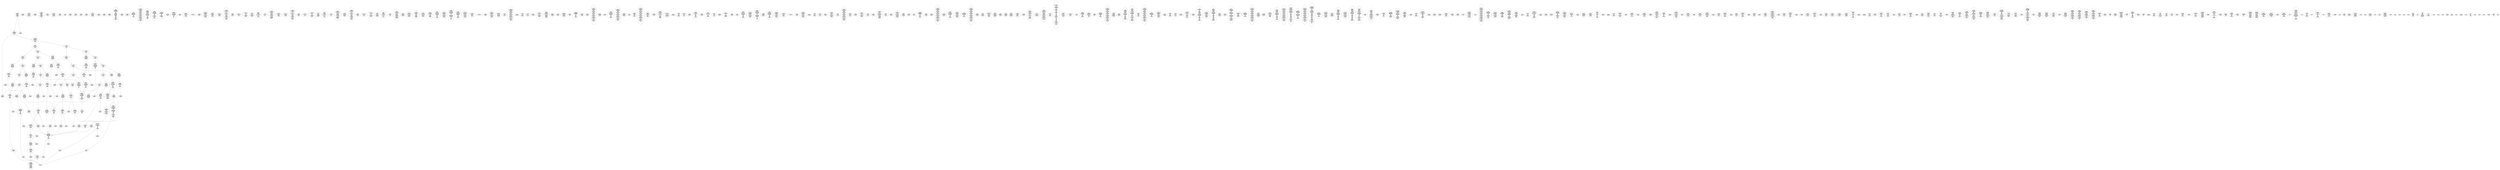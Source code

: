 /* Generated by GvGen v.1.0 (https://www.github.com/stricaud/gvgen) */

digraph G {
compound=true;
   node1 [label="[anywhere]"];
   node2 [label="# 0x0
PUSHX Data
PUSHX Data
MSTORE
CALLVALUE
ISZERO
PUSHX Data
JUMPI
"];
   node3 [label="# 0xc
PUSHX Data
REVERT
"];
   node4 [label="# 0x10
JUMPDEST
PUSHX LogicData
CALLDATASIZE
LT
PUSHX Data
JUMPI
"];
   node5 [label="# 0x1a
PUSHX Data
CALLDATALOAD
PUSHX BitData
SHR
PUSHX LogicData
GT
PUSHX Data
JUMPI
"];
   node6 [label="# 0x2b
PUSHX LogicData
GT
PUSHX Data
JUMPI
"];
   node7 [label="# 0x36
PUSHX LogicData
EQ
PUSHX Data
JUMPI
"];
   node8 [label="# 0x41
PUSHX LogicData
EQ
PUSHX Data
JUMPI
"];
   node9 [label="# 0x4c
PUSHX LogicData
EQ
PUSHX Data
JUMPI
"];
   node10 [label="# 0x57
PUSHX LogicData
EQ
PUSHX Data
JUMPI
"];
   node11 [label="# 0x62
PUSHX LogicData
EQ
PUSHX Data
JUMPI
"];
   node12 [label="# 0x6d
PUSHX Data
REVERT
"];
   node13 [label="# 0x71
JUMPDEST
PUSHX LogicData
EQ
PUSHX Data
JUMPI
"];
   node14 [label="# 0x7d
PUSHX LogicData
EQ
PUSHX Data
JUMPI
"];
   node15 [label="# 0x88
PUSHX LogicData
EQ
PUSHX Data
JUMPI
"];
   node16 [label="# 0x93
PUSHX LogicData
EQ
PUSHX Data
JUMPI
"];
   node17 [label="# 0x9e
PUSHX Data
REVERT
"];
   node18 [label="# 0xa2
JUMPDEST
PUSHX LogicData
GT
PUSHX Data
JUMPI
"];
   node19 [label="# 0xae
PUSHX LogicData
EQ
PUSHX Data
JUMPI
"];
   node20 [label="# 0xb9
PUSHX LogicData
EQ
PUSHX Data
JUMPI
"];
   node21 [label="# 0xc4
PUSHX LogicData
EQ
PUSHX Data
JUMPI
"];
   node22 [label="# 0xcf
PUSHX LogicData
EQ
PUSHX Data
JUMPI
"];
   node23 [label="# 0xda
PUSHX LogicData
EQ
PUSHX Data
JUMPI
"];
   node24 [label="# 0xe5
PUSHX Data
REVERT
"];
   node25 [label="# 0xe9
JUMPDEST
PUSHX LogicData
EQ
PUSHX Data
JUMPI
"];
   node26 [label="# 0xf4
PUSHX LogicData
EQ
PUSHX Data
JUMPI
"];
   node27 [label="# 0xff
PUSHX LogicData
EQ
PUSHX Data
JUMPI
"];
   node28 [label="# 0x10a
PUSHX LogicData
EQ
PUSHX Data
JUMPI
"];
   node29 [label="# 0x115
JUMPDEST
PUSHX Data
REVERT
"];
   node30 [label="# 0x11a
JUMPDEST
PUSHX Data
PUSHX Data
CALLDATASIZE
PUSHX Data
PUSHX Data
JUMP
"];
   node31 [label="# 0x128
JUMPDEST
PUSHX Data
JUMP
"];
   node32 [label="# 0x12d
JUMPDEST
PUSHX MemData
MLOAD
MSTORE
PUSHX ArithData
ADD
"];
   node33 [label="# 0x137
JUMPDEST
PUSHX MemData
MLOAD
SUB
RETURN
"];
   node34 [label="# 0x140
JUMPDEST
PUSHX Data
PUSHX Data
CALLDATASIZE
PUSHX Data
PUSHX Data
JUMP
"];
   node35 [label="# 0x14e
JUMPDEST
PUSHX Data
JUMP
"];
   node36 [label="# 0x153
JUMPDEST
PUSHX MemData
MLOAD
ISZERO
ISZERO
MSTORE
PUSHX ArithData
ADD
PUSHX Data
JUMP
"];
   node37 [label="# 0x163
JUMPDEST
PUSHX Data
PUSHX Data
CALLDATASIZE
PUSHX Data
PUSHX Data
JUMP
"];
   node38 [label="# 0x171
JUMPDEST
PUSHX Data
JUMP
"];
   node39 [label="# 0x176
JUMPDEST
PUSHX MemData
MLOAD
PUSHX Data
PUSHX Data
JUMP
"];
   node40 [label="# 0x183
JUMPDEST
PUSHX Data
PUSHX Data
CALLDATASIZE
PUSHX Data
PUSHX Data
JUMP
"];
   node41 [label="# 0x191
JUMPDEST
PUSHX Data
JUMP
"];
   node42 [label="# 0x196
JUMPDEST
STOP
"];
   node43 [label="# 0x198
JUMPDEST
PUSHX Data
PUSHX Data
CALLDATASIZE
PUSHX Data
PUSHX Data
JUMP
"];
   node44 [label="# 0x1a6
JUMPDEST
PUSHX Data
JUMP
"];
   node45 [label="# 0x1ab
JUMPDEST
PUSHX Data
PUSHX Data
CALLDATASIZE
PUSHX Data
PUSHX Data
JUMP
"];
   node46 [label="# 0x1b9
JUMPDEST
PUSHX Data
JUMP
"];
   node47 [label="# 0x1be
JUMPDEST
PUSHX Data
PUSHX Data
CALLDATASIZE
PUSHX Data
PUSHX Data
JUMP
"];
   node48 [label="# 0x1cc
JUMPDEST
PUSHX Data
JUMP
"];
   node49 [label="# 0x1d1
JUMPDEST
PUSHX StorData
SLOAD
PUSHX Data
PUSHX ArithData
PUSHX BitData
PUSHX BitData
SHL
SUB
AND
JUMP
"];
   node50 [label="# 0x1e4
JUMPDEST
PUSHX MemData
MLOAD
PUSHX ArithData
PUSHX BitData
PUSHX BitData
SHL
SUB
AND
MSTORE
PUSHX ArithData
ADD
PUSHX Data
JUMP
"];
   node51 [label="# 0x1fc
JUMPDEST
PUSHX Data
PUSHX Data
CALLDATASIZE
PUSHX Data
PUSHX Data
JUMP
"];
   node52 [label="# 0x20a
JUMPDEST
PUSHX Data
JUMP
"];
   node53 [label="# 0x20f
JUMPDEST
PUSHX MemData
MLOAD
PUSHX Data
PUSHX Data
JUMP
"];
   node54 [label="# 0x21c
JUMPDEST
PUSHX Data
PUSHX Data
CALLDATASIZE
PUSHX Data
PUSHX Data
JUMP
"];
   node55 [label="# 0x22a
JUMPDEST
PUSHX Data
JUMP
"];
   node56 [label="# 0x22f
JUMPDEST
PUSHX Data
PUSHX Data
JUMP
"];
   node57 [label="# 0x237
JUMPDEST
PUSHX StorData
SLOAD
PUSHX ArithData
PUSHX BitData
PUSHX BitData
SHL
SUB
AND
PUSHX Data
JUMP
"];
   node58 [label="# 0x248
JUMPDEST
PUSHX Data
PUSHX Data
CALLDATASIZE
PUSHX Data
PUSHX Data
JUMP
"];
   node59 [label="# 0x256
JUMPDEST
PUSHX Data
JUMP
"];
   node60 [label="# 0x25b
JUMPDEST
PUSHX Data
PUSHX Data
CALLDATASIZE
PUSHX Data
PUSHX Data
JUMP
"];
   node61 [label="# 0x269
JUMPDEST
PUSHX Data
JUMP
"];
   node62 [label="# 0x26e
JUMPDEST
PUSHX StorData
SLOAD
PUSHX Data
PUSHX ArithData
PUSHX BitData
PUSHX BitData
SHL
SUB
AND
JUMP
"];
   node63 [label="# 0x281
JUMPDEST
PUSHX Data
PUSHX Data
CALLDATASIZE
PUSHX Data
PUSHX Data
JUMP
"];
   node64 [label="# 0x28f
JUMPDEST
PUSHX ArithData
PUSHX BitData
PUSHX BitData
SHL
SUB
AND
PUSHX Data
MSTORE
PUSHX Data
PUSHX Data
MSTORE
PUSHX Data
SHA3
AND
MSTORE
MSTORE
SHA3
SLOAD
PUSHX BitData
AND
JUMP
"];
   node65 [label="# 0x2bd
JUMPDEST
PUSHX Data
PUSHX Data
CALLDATASIZE
PUSHX Data
PUSHX Data
JUMP
"];
   node66 [label="# 0x2cb
JUMPDEST
PUSHX Data
JUMP
"];
   node67 [label="# 0x2d0
JUMPDEST
PUSHX Data
PUSHX Data
CALLDATASIZE
PUSHX Data
PUSHX Data
JUMP
"];
   node68 [label="# 0x2de
JUMPDEST
PUSHX Data
JUMP
"];
   node69 [label="# 0x2e3
JUMPDEST
PUSHX Data
PUSHX ArithData
PUSHX BitData
PUSHX BitData
SHL
SUB
AND
PUSHX Data
JUMPI
"];
   node70 [label="# 0x2f4
PUSHX MemData
MLOAD
PUSHX BitData
PUSHX BitData
SHL
MSTORE
PUSHX Data
PUSHX ArithData
ADD
MSTORE
PUSHX Data
PUSHX ArithData
ADD
MSTORE
PUSHX Data
PUSHX ArithData
ADD
MSTORE
PUSHX BitData
PUSHX BitData
SHL
PUSHX ArithData
ADD
MSTORE
PUSHX ArithData
ADD
"];
   node71 [label="# 0x34b
JUMPDEST
PUSHX MemData
MLOAD
SUB
REVERT
"];
   node72 [label="# 0x354
JUMPDEST
PUSHX Data
MSTORE
PUSHX Data
MSTORE
PUSHX Data
SHA3
PUSHX ArithData
PUSHX BitData
PUSHX BitData
SHL
SUB
AND
MSTORE
MSTORE
SHA3
SLOAD
JUMP
"];
   node73 [label="# 0x37a
JUMPDEST
PUSHX Data
PUSHX ArithData
PUSHX BitData
PUSHX BitData
SHL
SUB
NOT
AND
PUSHX BitData
PUSHX BitData
SHL
EQ
PUSHX Data
JUMPI
"];
   node74 [label="# 0x396
PUSHX ArithData
PUSHX BitData
PUSHX BitData
SHL
SUB
NOT
AND
PUSHX BitData
PUSHX BitData
SHL
EQ
"];
   node75 [label="# 0x3ab
JUMPDEST
PUSHX Data
JUMPI
"];
   node76 [label="# 0x3b1
PUSHX BitData
PUSHX BitData
SHL
PUSHX ArithData
PUSHX BitData
PUSHX BitData
SHL
SUB
NOT
AND
EQ
"];
   node77 [label="# 0x3c6
JUMPDEST
JUMP
"];
   node78 [label="# 0x3cc
JUMPDEST
PUSHX Data
PUSHX LogicData
GT
ISZERO
PUSHX Data
JUMPI
"];
   node79 [label="# 0x3d9
PUSHX LogicData
LT
"];
   node80 [label="# 0x3de
JUMPDEST
PUSHX Data
JUMPI
"];
   node81 [label="# 0x3e3
PUSHX MemData
MLOAD
PUSHX BitData
PUSHX BitData
SHL
MSTORE
PUSHX ArithData
ADD
PUSHX Data
PUSHX Data
JUMP
"];
   node82 [label="# 0x3fa
JUMPDEST
PUSHX Data
PUSHX LogicData
EQ
ISZERO
PUSHX Data
JUMPI
"];
   node83 [label="# 0x407
PUSHX StorData
SLOAD
PUSHX Data
PUSHX Data
JUMP
"];
   node84 [label="# 0x413
JUMPDEST
PUSHX ArithData
ADD
PUSHX ArithData
DIV
MUL
PUSHX ArithData
ADD
PUSHX MemData
MLOAD
ADD
PUSHX Data
MSTORE
MSTORE
PUSHX ArithData
ADD
SLOAD
PUSHX Data
PUSHX Data
JUMP
"];
   node85 [label="# 0x43f
JUMPDEST
ISZERO
PUSHX Data
JUMPI
"];
   node86 [label="# 0x446
PUSHX LogicData
LT
PUSHX Data
JUMPI
"];
   node87 [label="# 0x44e
PUSHX ArithData
SLOAD
DIV
MUL
MSTORE
PUSHX ArithData
ADD
PUSHX Data
JUMP
"];
   node88 [label="# 0x461
JUMPDEST
ADD
PUSHX Data
MSTORE
PUSHX Data
PUSHX Data
SHA3
"];
   node89 [label="# 0x46f
JUMPDEST
SLOAD
MSTORE
PUSHX ArithData
ADD
PUSHX ArithData
ADD
GT
PUSHX Data
JUMPI
"];
   node90 [label="# 0x483
SUB
PUSHX BitData
AND
ADD
"];
   node91 [label="# 0x48c
JUMPDEST
PUSHX MemData
MLOAD
PUSHX ArithData
ADD
PUSHX Data
MSTORE
PUSHX Data
MSTORE
PUSHX ArithData
ADD
PUSHX Data
PUSHX Data
CODECOPY
PUSHX Data
JUMP
"];
   node92 [label="# 0x4b3
JUMPDEST
PUSHX LogicData
EQ
ISZERO
PUSHX Data
JUMPI
"];
   node93 [label="# 0x4bd
PUSHX StorData
SLOAD
PUSHX Data
PUSHX Data
JUMP
"];
   node94 [label="# 0x4c9
JUMPDEST
PUSHX ArithData
ADD
PUSHX ArithData
DIV
MUL
PUSHX ArithData
ADD
PUSHX MemData
MLOAD
ADD
PUSHX Data
MSTORE
MSTORE
PUSHX ArithData
ADD
SLOAD
PUSHX Data
PUSHX Data
JUMP
"];
   node95 [label="# 0x4f5
JUMPDEST
ISZERO
PUSHX Data
JUMPI
"];
   node96 [label="# 0x4fc
PUSHX LogicData
LT
PUSHX Data
JUMPI
"];
   node97 [label="# 0x504
PUSHX ArithData
SLOAD
DIV
MUL
MSTORE
PUSHX ArithData
ADD
PUSHX Data
JUMP
"];
   node98 [label="# 0x517
JUMPDEST
ADD
PUSHX Data
MSTORE
PUSHX Data
PUSHX Data
SHA3
"];
   node99 [label="# 0x525
JUMPDEST
SLOAD
MSTORE
PUSHX ArithData
ADD
PUSHX ArithData
ADD
GT
PUSHX Data
JUMPI
"];
   node100 [label="# 0x539
SUB
PUSHX BitData
AND
ADD
"];
   node101 [label="# 0x542
JUMPDEST
PUSHX MemData
MLOAD
PUSHX ArithData
ADD
PUSHX Data
MSTORE
PUSHX Data
MSTORE
PUSHX ArithData
ADD
PUSHX Data
PUSHX Data
CODECOPY
PUSHX Data
JUMP
"];
   node102 [label="# 0x569
JUMPDEST
PUSHX StorData
SLOAD
PUSHX Data
PUSHX Data
JUMP
"];
   node103 [label="# 0x576
JUMPDEST
PUSHX ArithData
ADD
PUSHX ArithData
DIV
MUL
PUSHX ArithData
ADD
PUSHX MemData
MLOAD
ADD
PUSHX Data
MSTORE
MSTORE
PUSHX ArithData
ADD
SLOAD
PUSHX Data
PUSHX Data
JUMP
"];
   node104 [label="# 0x5a2
JUMPDEST
ISZERO
PUSHX Data
JUMPI
"];
   node105 [label="# 0x5a9
PUSHX LogicData
LT
PUSHX Data
JUMPI
"];
   node106 [label="# 0x5b1
PUSHX ArithData
SLOAD
DIV
MUL
MSTORE
PUSHX ArithData
ADD
PUSHX Data
JUMP
"];
   node107 [label="# 0x5c4
JUMPDEST
ADD
PUSHX Data
MSTORE
PUSHX Data
PUSHX Data
SHA3
"];
   node108 [label="# 0x5d2
JUMPDEST
SLOAD
MSTORE
PUSHX ArithData
ADD
PUSHX ArithData
ADD
GT
PUSHX Data
JUMPI
"];
   node109 [label="# 0x5e6
SUB
PUSHX BitData
AND
ADD
"];
   node110 [label="# 0x5ef
JUMPDEST
PUSHX MemData
MLOAD
PUSHX ArithData
ADD
PUSHX Data
MSTORE
PUSHX Data
MSTORE
PUSHX ArithData
ADD
PUSHX Data
PUSHX Data
CODECOPY
"];
   node111 [label="# 0x612
JUMPDEST
PUSHX Data
PUSHX Data
PUSHX Data
JUMP
"];
   node112 [label="# 0x61f
JUMPDEST
PUSHX MemData
MLOAD
PUSHX ArithData
ADD
PUSHX Data
PUSHX Data
JUMP
"];
   node113 [label="# 0x630
JUMPDEST
PUSHX MemData
MLOAD
PUSHX ArithData
SUB
SUB
MSTORE
PUSHX Data
MSTORE
PUSHX Data
JUMP
"];
   node114 [label="# 0x644
JUMPDEST
PUSHX MemData
MLOAD
PUSHX ArithData
ADD
PUSHX Data
PUSHX Data
JUMP
"];
   node115 [label="# 0x654
JUMPDEST
PUSHX MemData
MLOAD
PUSHX ArithData
SUB
SUB
MSTORE
PUSHX Data
MSTORE
JUMP
"];
   node116 [label="# 0x66c
JUMPDEST
PUSHX StorData
SLOAD
PUSHX ArithData
PUSHX BitData
PUSHX BitData
SHL
SUB
AND
CALLER
EQ
PUSHX Data
JUMPI
"];
   node117 [label="# 0x67f
PUSHX MemData
MLOAD
PUSHX BitData
PUSHX BitData
SHL
MSTORE
PUSHX ArithData
ADD
PUSHX Data
PUSHX Data
JUMP
"];
   node118 [label="# 0x696
JUMPDEST
PUSHX StorData
SLOAD
PUSHX ArithData
PUSHX BitData
PUSHX BitData
SHL
SUB
NOT
AND
PUSHX ArithData
PUSHX BitData
PUSHX BitData
SHL
SUB
AND
OR
SSTORE
JUMP
"];
   node119 [label="# 0x6b8
JUMPDEST
PUSHX StorData
SLOAD
PUSHX ArithData
PUSHX BitData
PUSHX BitData
SHL
SUB
AND
CALLER
EQ
PUSHX Data
JUMPI
"];
   node120 [label="# 0x6cb
PUSHX MemData
MLOAD
PUSHX BitData
PUSHX BitData
SHL
MSTORE
PUSHX ArithData
ADD
PUSHX Data
PUSHX Data
JUMP
"];
   node121 [label="# 0x6e2
JUMPDEST
PUSHX LogicData
GT
ISZERO
PUSHX Data
JUMPI
"];
   node122 [label="# 0x6ed
PUSHX LogicData
LT
"];
   node123 [label="# 0x6f2
JUMPDEST
PUSHX Data
JUMPI
"];
   node124 [label="# 0x6f7
PUSHX MemData
MLOAD
PUSHX BitData
PUSHX BitData
SHL
MSTORE
PUSHX ArithData
ADD
PUSHX Data
PUSHX Data
JUMP
"];
   node125 [label="# 0x70e
JUMPDEST
PUSHX StorData
SLOAD
PUSHX Data
PUSHX Data
PUSHX Data
JUMP
"];
   node126 [label="# 0x720
JUMPDEST
LT
PUSHX Data
JUMPI
"];
   node127 [label="# 0x726
PUSHX MemData
MLOAD
PUSHX BitData
PUSHX BitData
SHL
MSTORE
PUSHX Data
PUSHX ArithData
ADD
MSTORE
PUSHX Data
PUSHX ArithData
ADD
MSTORE
PUSHX BitData
PUSHX BitData
SHL
PUSHX ArithData
ADD
MSTORE
PUSHX ArithData
ADD
PUSHX Data
JUMP
"];
   node128 [label="# 0x753
JUMPDEST
PUSHX Data
"];
   node129 [label="# 0x756
JUMPDEST
LT
ISZERO
PUSHX Data
JUMPI
"];
   node130 [label="# 0x75f
PUSHX Data
LT
PUSHX Data
JUMPI
"];
   node131 [label="# 0x76c
PUSHX Data
PUSHX Data
JUMP
"];
   node132 [label="# 0x773
JUMPDEST
PUSHX ArithData
MUL
ADD
PUSHX ArithData
ADD
PUSHX Data
PUSHX Data
JUMP
"];
   node133 [label="# 0x788
JUMPDEST
PUSHX Data
PUSHX MemData
MLOAD
PUSHX ArithData
ADD
PUSHX Data
MSTORE
PUSHX Data
MSTORE
PUSHX Data
JUMP
"];
   node134 [label="# 0x7a0
JUMPDEST
PUSHX Data
PUSHX Data
JUMP
"];
   node135 [label="# 0x7aa
JUMPDEST
PUSHX Data
JUMP
"];
   node136 [label="# 0x7b2
JUMPDEST
PUSHX StorData
PUSHX Data
SLOAD
PUSHX Data
PUSHX Data
JUMP
"];
   node137 [label="# 0x7c8
JUMPDEST
SSTORE
JUMP
"];
   node138 [label="# 0x7d2
JUMPDEST
PUSHX ArithData
PUSHX BitData
PUSHX BitData
SHL
SUB
AND
CALLER
EQ
PUSHX Data
JUMPI
"];
   node139 [label="# 0x7e4
PUSHX Data
CALLER
PUSHX Data
JUMP
"];
   node140 [label="# 0x7ee
JUMPDEST
PUSHX Data
JUMPI
"];
   node141 [label="# 0x7f3
PUSHX MemData
MLOAD
PUSHX BitData
PUSHX BitData
SHL
MSTORE
PUSHX Data
PUSHX ArithData
ADD
MSTORE
PUSHX Data
PUSHX ArithData
ADD
MSTORE
PUSHX Data
PUSHX ArithData
ADD
MSTORE
PUSHX BitData
PUSHX BitData
SHL
PUSHX ArithData
ADD
MSTORE
PUSHX ArithData
ADD
PUSHX Data
JUMP
"];
   node142 [label="# 0x855
JUMPDEST
PUSHX Data
PUSHX Data
JUMP
"];
   node143 [label="# 0x862
JUMPDEST
JUMP
"];
   node144 [label="# 0x869
JUMPDEST
PUSHX StorData
SLOAD
PUSHX ArithData
PUSHX BitData
PUSHX BitData
SHL
SUB
AND
CALLER
EQ
PUSHX Data
JUMPI
"];
   node145 [label="# 0x87c
PUSHX MemData
MLOAD
PUSHX BitData
PUSHX BitData
SHL
MSTORE
PUSHX Data
PUSHX ArithData
ADD
MSTORE
PUSHX Data
PUSHX ArithData
ADD
MSTORE
PUSHX BitData
PUSHX BitData
SHL
PUSHX ArithData
ADD
MSTORE
PUSHX ArithData
ADD
PUSHX Data
JUMP
"];
   node146 [label="# 0x8ac
JUMPDEST
PUSHX Data
PUSHX Data
PUSHX Data
JUMP
"];
   node147 [label="# 0x8b8
JUMPDEST
JUMP
"];
   node148 [label="# 0x8bc
JUMPDEST
PUSHX Data
MLOAD
MLOAD
EQ
PUSHX Data
JUMPI
"];
   node149 [label="# 0x8c8
PUSHX MemData
MLOAD
PUSHX BitData
PUSHX BitData
SHL
MSTORE
PUSHX Data
PUSHX ArithData
ADD
MSTORE
PUSHX Data
PUSHX ArithData
ADD
MSTORE
PUSHX Data
PUSHX ArithData
ADD
MSTORE
PUSHX BitData
PUSHX BitData
SHL
PUSHX ArithData
ADD
MSTORE
PUSHX ArithData
ADD
PUSHX Data
JUMP
"];
   node150 [label="# 0x921
JUMPDEST
PUSHX Data
MLOAD
PUSHX LogicData
GT
ISZERO
PUSHX Data
JUMPI
"];
   node151 [label="# 0x936
PUSHX Data
PUSHX Data
JUMP
"];
   node152 [label="# 0x93d
JUMPDEST
PUSHX MemData
MLOAD
MSTORE
PUSHX ArithData
MUL
PUSHX ArithData
ADD
ADD
PUSHX Data
MSTORE
ISZERO
PUSHX Data
JUMPI
"];
   node153 [label="# 0x957
PUSHX ArithData
ADD
PUSHX ArithData
MUL
CALLDATASIZE
CALLDATACOPY
ADD
"];
   node154 [label="# 0x966
JUMPDEST
PUSHX Data
"];
   node155 [label="# 0x96c
JUMPDEST
MLOAD
LT
ISZERO
PUSHX Data
JUMPI
"];
   node156 [label="# 0x976
PUSHX Data
MLOAD
LT
PUSHX Data
JUMPI
"];
   node157 [label="# 0x983
PUSHX Data
PUSHX Data
JUMP
"];
   node158 [label="# 0x98a
JUMPDEST
PUSHX ArithData
MUL
PUSHX ArithData
ADD
ADD
MLOAD
MLOAD
LT
PUSHX Data
JUMPI
"];
   node159 [label="# 0x99d
PUSHX Data
PUSHX Data
JUMP
"];
   node160 [label="# 0x9a4
JUMPDEST
PUSHX ArithData
MUL
PUSHX ArithData
ADD
ADD
MLOAD
PUSHX Data
JUMP
"];
   node161 [label="# 0x9b1
JUMPDEST
MLOAD
LT
PUSHX Data
JUMPI
"];
   node162 [label="# 0x9bc
PUSHX Data
PUSHX Data
JUMP
"];
   node163 [label="# 0x9c3
JUMPDEST
PUSHX ArithData
MUL
ADD
ADD
MSTORE
PUSHX Data
PUSHX Data
JUMP
"];
   node164 [label="# 0x9d7
JUMPDEST
PUSHX Data
JUMP
"];
   node165 [label="# 0x9de
JUMPDEST
JUMP
"];
   node166 [label="# 0x9e6
JUMPDEST
PUSHX StorData
SLOAD
PUSHX ArithData
PUSHX BitData
PUSHX BitData
SHL
SUB
AND
CALLER
EQ
PUSHX Data
JUMPI
"];
   node167 [label="# 0x9f9
PUSHX MemData
MLOAD
PUSHX BitData
PUSHX BitData
SHL
MSTORE
PUSHX ArithData
ADD
PUSHX Data
PUSHX Data
JUMP
"];
   node168 [label="# 0xa10
JUMPDEST
PUSHX StorData
SLOAD
PUSHX ArithData
PUSHX BitData
PUSHX BitData
SHL
SUB
NOT
AND
PUSHX ArithData
PUSHX BitData
PUSHX BitData
SHL
SUB
AND
OR
SSTORE
JUMP
"];
   node169 [label="# 0xa32
JUMPDEST
PUSHX StorData
SLOAD
PUSHX ArithData
PUSHX BitData
PUSHX BitData
SHL
SUB
AND
CALLER
EQ
PUSHX Data
JUMPI
"];
   node170 [label="# 0xa45
PUSHX MemData
MLOAD
PUSHX BitData
PUSHX BitData
SHL
MSTORE
PUSHX ArithData
ADD
PUSHX Data
PUSHX Data
JUMP
"];
   node171 [label="# 0xa5c
JUMPDEST
PUSHX Data
PUSHX Data
PUSHX Data
JUMP
"];
   node172 [label="# 0xa66
JUMPDEST
JUMP
"];
   node173 [label="# 0xa68
JUMPDEST
PUSHX Data
CALLER
PUSHX Data
JUMP
"];
   node174 [label="# 0xa73
JUMPDEST
PUSHX StorData
SLOAD
PUSHX ArithData
PUSHX BitData
PUSHX BitData
SHL
SUB
AND
CALLER
EQ
PUSHX Data
JUMPI
"];
   node175 [label="# 0xa86
PUSHX MemData
MLOAD
PUSHX BitData
PUSHX BitData
SHL
MSTORE
PUSHX ArithData
ADD
PUSHX Data
PUSHX Data
JUMP
"];
   node176 [label="# 0xa9d
JUMPDEST
PUSHX LogicData
GT
ISZERO
PUSHX Data
JUMPI
"];
   node177 [label="# 0xaa8
PUSHX LogicData
LT
"];
   node178 [label="# 0xaad
JUMPDEST
PUSHX Data
JUMPI
"];
   node179 [label="# 0xab2
PUSHX MemData
MLOAD
PUSHX BitData
PUSHX BitData
SHL
MSTORE
PUSHX ArithData
ADD
PUSHX Data
PUSHX Data
JUMP
"];
   node180 [label="# 0xac9
JUMPDEST
PUSHX Data
"];
   node181 [label="# 0xacc
JUMPDEST
LT
ISZERO
PUSHX Data
JUMPI
"];
   node182 [label="# 0xad5
PUSHX Data
LT
PUSHX Data
JUMPI
"];
   node183 [label="# 0xae2
PUSHX Data
PUSHX Data
JUMP
"];
   node184 [label="# 0xae9
JUMPDEST
PUSHX ArithData
MUL
ADD
CALLDATALOAD
PUSHX StorData
SLOAD
PUSHX Data
PUSHX Data
JUMP
"];
   node185 [label="# 0xafd
JUMPDEST
LT
PUSHX Data
JUMPI
"];
   node186 [label="# 0xb03
PUSHX MemData
MLOAD
PUSHX BitData
PUSHX BitData
SHL
MSTORE
PUSHX Data
PUSHX ArithData
ADD
MSTORE
PUSHX Data
PUSHX ArithData
ADD
MSTORE
PUSHX BitData
PUSHX BitData
SHL
PUSHX ArithData
ADD
MSTORE
PUSHX ArithData
ADD
PUSHX Data
JUMP
"];
   node187 [label="# 0xb30
JUMPDEST
PUSHX Data
LT
PUSHX Data
JUMPI
"];
   node188 [label="# 0xb3e
PUSHX Data
PUSHX Data
JUMP
"];
   node189 [label="# 0xb45
JUMPDEST
PUSHX ArithData
MUL
ADD
PUSHX ArithData
ADD
PUSHX Data
PUSHX Data
JUMP
"];
   node190 [label="# 0xb5a
JUMPDEST
LT
PUSHX Data
JUMPI
"];
   node191 [label="# 0xb66
PUSHX Data
PUSHX Data
JUMP
"];
   node192 [label="# 0xb6d
JUMPDEST
PUSHX ArithData
MUL
ADD
CALLDATALOAD
PUSHX MemData
MLOAD
PUSHX ArithData
ADD
PUSHX Data
MSTORE
PUSHX Data
MSTORE
PUSHX Data
JUMP
"];
   node193 [label="# 0xb89
JUMPDEST
LT
PUSHX Data
JUMPI
"];
   node194 [label="# 0xb94
PUSHX Data
PUSHX Data
JUMP
"];
   node195 [label="# 0xb9b
JUMPDEST
PUSHX ArithData
MUL
ADD
CALLDATALOAD
PUSHX StorData
PUSHX Data
SLOAD
PUSHX Data
PUSHX Data
JUMP
"];
   node196 [label="# 0xbb3
JUMPDEST
SSTORE
PUSHX Data
PUSHX Data
JUMP
"];
   node197 [label="# 0xbc3
JUMPDEST
PUSHX Data
JUMP
"];
   node198 [label="# 0xbcb
JUMPDEST
JUMP
"];
   node199 [label="# 0xbd3
JUMPDEST
PUSHX ArithData
PUSHX BitData
PUSHX BitData
SHL
SUB
AND
CALLER
EQ
PUSHX Data
JUMPI
"];
   node200 [label="# 0xbe5
PUSHX Data
CALLER
PUSHX Data
JUMP
"];
   node201 [label="# 0xbef
JUMPDEST
PUSHX Data
JUMPI
"];
   node202 [label="# 0xbf4
PUSHX MemData
MLOAD
PUSHX BitData
PUSHX BitData
SHL
MSTORE
PUSHX Data
PUSHX ArithData
ADD
MSTORE
PUSHX Data
PUSHX ArithData
ADD
MSTORE
PUSHX Data
PUSHX ArithData
ADD
MSTORE
PUSHX BitData
PUSHX BitData
SHL
PUSHX ArithData
ADD
MSTORE
PUSHX ArithData
ADD
PUSHX Data
JUMP
"];
   node203 [label="# 0xc4d
JUMPDEST
PUSHX Data
PUSHX Data
JUMP
"];
   node204 [label="# 0xc5a
JUMPDEST
PUSHX StorData
SLOAD
PUSHX ArithData
PUSHX BitData
PUSHX BitData
SHL
SUB
AND
CALLER
EQ
PUSHX Data
JUMPI
"];
   node205 [label="# 0xc6d
PUSHX MemData
MLOAD
PUSHX BitData
PUSHX BitData
SHL
MSTORE
PUSHX ArithData
ADD
PUSHX Data
PUSHX Data
JUMP
"];
   node206 [label="# 0xc84
JUMPDEST
PUSHX ArithData
PUSHX BitData
PUSHX BitData
SHL
SUB
AND
PUSHX Data
JUMPI
"];
   node207 [label="# 0xc93
PUSHX MemData
MLOAD
PUSHX BitData
PUSHX BitData
SHL
MSTORE
PUSHX Data
PUSHX ArithData
ADD
MSTORE
PUSHX Data
PUSHX ArithData
ADD
MSTORE
PUSHX Data
PUSHX ArithData
ADD
MSTORE
PUSHX BitData
PUSHX BitData
SHL
PUSHX ArithData
ADD
MSTORE
PUSHX ArithData
ADD
PUSHX Data
JUMP
"];
   node208 [label="# 0xce9
JUMPDEST
PUSHX Data
PUSHX Data
JUMP
"];
   node209 [label="# 0xcf2
JUMPDEST
JUMP
"];
   node210 [label="# 0xcf5
JUMPDEST
MLOAD
PUSHX Data
PUSHX Data
JUMPI
"];
   node211 [label="# 0xd00
PUSHX MemData
MLOAD
PUSHX ArithData
ADD
MSTORE
PUSHX Data
MSTORE
JUMP
"];
   node212 [label="# 0xd15
JUMPDEST
PUSHX Data
PUSHX Data
PUSHX Data
PUSHX Data
PUSHX Data
JUMP
"];
   node213 [label="# 0xd24
JUMPDEST
PUSHX Data
PUSHX Data
JUMP
"];
   node214 [label="# 0xd2e
JUMPDEST
PUSHX Data
PUSHX Data
PUSHX Data
JUMP
"];
   node215 [label="# 0xd39
JUMPDEST
PUSHX Data
PUSHX Data
PUSHX Data
PUSHX Data
JUMP
"];
   node216 [label="# 0xd48
JUMPDEST
PUSHX LogicData
GT
ISZERO
PUSHX Data
JUMPI
"];
   node217 [label="# 0xd59
PUSHX Data
PUSHX Data
JUMP
"];
   node218 [label="# 0xd60
JUMPDEST
PUSHX MemData
MLOAD
MSTORE
PUSHX ArithData
ADD
PUSHX BitData
NOT
AND
PUSHX ArithData
ADD
ADD
PUSHX Data
MSTORE
ISZERO
PUSHX Data
JUMPI
"];
   node219 [label="# 0xd7e
PUSHX ArithData
ADD
CALLDATASIZE
CALLDATACOPY
ADD
"];
   node220 [label="# 0xd8a
JUMPDEST
PUSHX Data
PUSHX MemData
MLOAD
PUSHX ArithData
ADD
PUSHX Data
MSTORE
PUSHX Data
MSTORE
PUSHX ArithData
ADD
PUSHX Data
PUSHX Data
CODECOPY
PUSHX ArithData
ADD
PUSHX ArithData
ADD
PUSHX Data
"];
   node221 [label="# 0xdb5
JUMPDEST
LT
ISZERO
PUSHX Data
JUMPI
"];
   node222 [label="# 0xdbe
PUSHX ArithData
ADD
ADD
MLOAD
PUSHX BitData
PUSHX BitData
SHR
AND
ADD
MLOAD
PUSHX BitData
SHR
AND
ADD
MLOAD
PUSHX BitData
SHR
AND
ADD
MLOAD
AND
ADD
MLOAD
PUSHX BitData
SHL
PUSHX BitData
AND
ADD
SHL
AND
ADD
SHL
AND
ADD
PUSHX BitData
SHL
MSTORE
PUSHX ArithData
ADD
ADD
PUSHX Data
JUMP
"];
   node223 [label="# 0xe16
JUMPDEST
PUSHX Data
MOD
PUSHX LogicData
EQ
PUSHX Data
JUMPI
"];
   node224 [label="# 0xe24
PUSHX LogicData
EQ
PUSHX Data
JUMPI
"];
   node225 [label="# 0xe2c
PUSHX Data
JUMP
"];
   node226 [label="# 0xe30
JUMPDEST
PUSHX BitData
PUSHX BitData
SHL
PUSHX BitData
NOT
ADD
MSTORE
PUSHX Data
JUMP
"];
   node227 [label="# 0xe41
JUMPDEST
PUSHX BitData
PUSHX BitData
SHL
PUSHX BitData
NOT
ADD
MSTORE
"];
   node228 [label="# 0xe4d
JUMPDEST
MSTORE
JUMP
"];
   node229 [label="# 0xe5b
JUMPDEST
PUSHX ArithData
PUSHX BitData
PUSHX BitData
SHL
SUB
AND
PUSHX Data
JUMPI
"];
   node230 [label="# 0xe6a
PUSHX MemData
MLOAD
PUSHX BitData
PUSHX BitData
SHL
MSTORE
PUSHX Data
PUSHX ArithData
ADD
MSTORE
PUSHX Data
PUSHX ArithData
ADD
MSTORE
PUSHX Data
PUSHX ArithData
ADD
MSTORE
PUSHX BitData
PUSHX BitData
SHL
PUSHX ArithData
ADD
MSTORE
PUSHX ArithData
ADD
PUSHX Data
JUMP
"];
   node231 [label="# 0xebb
JUMPDEST
CALLER
PUSHX Data
PUSHX Data
PUSHX Data
PUSHX Data
JUMP
"];
   node232 [label="# 0xecc
JUMPDEST
PUSHX Data
PUSHX Data
JUMP
"];
   node233 [label="# 0xed5
JUMPDEST
PUSHX Data
MSTORE
PUSHX Data
MSTORE
PUSHX Data
SHA3
PUSHX ArithData
PUSHX BitData
PUSHX BitData
SHL
SUB
AND
MSTORE
MSTORE
SHA3
SLOAD
PUSHX Data
PUSHX Data
JUMP
"];
   node234 [label="# 0xf05
JUMPDEST
SSTORE
PUSHX Data
MLOAD
MSTORE
PUSHX ArithData
ADD
MSTORE
PUSHX ArithData
PUSHX BitData
PUSHX BitData
SHL
SUB
AND
PUSHX Data
AND
PUSHX Data
ADD
PUSHX MemData
MLOAD
SUB
LOGX
PUSHX Data
PUSHX Data
PUSHX Data
JUMP
"];
   node235 [label="# 0xf65
JUMPDEST
MLOAD
MLOAD
EQ
PUSHX Data
JUMPI
"];
   node236 [label="# 0xf6f
PUSHX MemData
MLOAD
PUSHX BitData
PUSHX BitData
SHL
MSTORE
PUSHX Data
PUSHX ArithData
ADD
MSTORE
PUSHX Data
PUSHX ArithData
ADD
MSTORE
PUSHX Data
PUSHX ArithData
ADD
MSTORE
PUSHX BitData
PUSHX BitData
SHL
PUSHX ArithData
ADD
MSTORE
PUSHX ArithData
ADD
PUSHX Data
JUMP
"];
   node237 [label="# 0xfc7
JUMPDEST
PUSHX ArithData
PUSHX BitData
PUSHX BitData
SHL
SUB
AND
PUSHX Data
JUMPI
"];
   node238 [label="# 0xfd6
PUSHX MemData
MLOAD
PUSHX BitData
PUSHX BitData
SHL
MSTORE
PUSHX ArithData
ADD
PUSHX Data
PUSHX Data
JUMP
"];
   node239 [label="# 0xfed
JUMPDEST
CALLER
PUSHX Data
"];
   node240 [label="# 0xff1
JUMPDEST
MLOAD
LT
ISZERO
PUSHX Data
JUMPI
"];
   node241 [label="# 0xffb
PUSHX Data
MLOAD
LT
PUSHX Data
JUMPI
"];
   node242 [label="# 0x1007
PUSHX Data
PUSHX Data
JUMP
"];
   node243 [label="# 0x100e
JUMPDEST
PUSHX ArithData
MUL
PUSHX ArithData
ADD
ADD
MLOAD
PUSHX Data
MLOAD
LT
PUSHX Data
JUMPI
"];
   node244 [label="# 0x1025
PUSHX Data
PUSHX Data
JUMP
"];
   node245 [label="# 0x102c
JUMPDEST
PUSHX ArithData
MUL
ADD
ADD
MLOAD
PUSHX Data
MSTORE
MSTORE
PUSHX Data
SHA3
PUSHX ArithData
PUSHX BitData
PUSHX BitData
SHL
SUB
AND
MSTORE
MSTORE
SHA3
SLOAD
LT
ISZERO
PUSHX Data
JUMPI
"];
   node246 [label="# 0x1065
PUSHX MemData
MLOAD
PUSHX BitData
PUSHX BitData
SHL
MSTORE
PUSHX ArithData
ADD
PUSHX Data
PUSHX Data
JUMP
"];
   node247 [label="# 0x107c
JUMPDEST
PUSHX Data
MSTORE
PUSHX Data
MSTORE
PUSHX Data
SHA3
PUSHX ArithData
PUSHX BitData
PUSHX BitData
SHL
SUB
AND
MSTORE
MSTORE
SHA3
SUB
SSTORE
AND
MSTORE
SHA3
SLOAD
PUSHX Data
PUSHX Data
JUMP
"];
   node248 [label="# 0x10b9
JUMPDEST
SSTORE
PUSHX Data
PUSHX Data
JUMP
"];
   node249 [label="# 0x10cd
JUMPDEST
PUSHX Data
JUMP
"];
   node250 [label="# 0x10d4
JUMPDEST
PUSHX ArithData
PUSHX BitData
PUSHX BitData
SHL
SUB
AND
PUSHX ArithData
PUSHX BitData
PUSHX BitData
SHL
SUB
AND
PUSHX ArithData
PUSHX BitData
PUSHX BitData
SHL
SUB
AND
PUSHX Data
PUSHX MemData
MLOAD
PUSHX Data
PUSHX Data
JUMP
"];
   node251 [label="# 0x1124
JUMPDEST
PUSHX MemData
MLOAD
SUB
LOGX
PUSHX Data
PUSHX Data
JUMP
"];
   node252 [label="# 0x113a
JUMPDEST
PUSHX ArithData
PUSHX BitData
PUSHX BitData
SHL
SUB
AND
PUSHX Data
JUMPI
"];
   node253 [label="# 0x1149
PUSHX MemData
MLOAD
PUSHX BitData
PUSHX BitData
SHL
MSTORE
PUSHX Data
PUSHX ArithData
ADD
MSTORE
PUSHX Data
PUSHX ArithData
ADD
MSTORE
PUSHX Data
PUSHX ArithData
ADD
MSTORE
PUSHX BitData
PUSHX BitData
SHL
PUSHX ArithData
ADD
MSTORE
PUSHX ArithData
ADD
PUSHX Data
JUMP
"];
   node254 [label="# 0x119c
JUMPDEST
CALLER
PUSHX Data
PUSHX Data
PUSHX Data
PUSHX Data
JUMP
"];
   node255 [label="# 0x11ad
JUMPDEST
PUSHX Data
PUSHX Data
JUMP
"];
   node256 [label="# 0x11b6
JUMPDEST
PUSHX MemData
MLOAD
PUSHX ArithData
ADD
MSTORE
PUSHX Data
MSTORE
JUMP
"];
   node257 [label="# 0x11cc
JUMPDEST
PUSHX Data
MSTORE
PUSHX Data
MSTORE
PUSHX Data
SHA3
PUSHX ArithData
PUSHX BitData
PUSHX BitData
SHL
SUB
AND
MSTORE
MSTORE
SHA3
SLOAD
LT
ISZERO
PUSHX Data
JUMPI
"];
   node258 [label="# 0x11f6
PUSHX MemData
MLOAD
PUSHX BitData
PUSHX BitData
SHL
MSTORE
PUSHX Data
PUSHX ArithData
ADD
MSTORE
PUSHX ArithData
ADD
MSTORE
PUSHX Data
PUSHX ArithData
ADD
MSTORE
PUSHX BitData
PUSHX BitData
SHL
PUSHX ArithData
ADD
MSTORE
PUSHX ArithData
ADD
PUSHX Data
JUMP
"];
   node259 [label="# 0x1249
JUMPDEST
PUSHX Data
MSTORE
PUSHX ArithData
MSTORE
PUSHX Data
SHA3
PUSHX ArithData
PUSHX BitData
PUSHX BitData
SHL
SUB
AND
MSTORE
MSTORE
SHA3
SUB
SSTORE
MLOAD
MSTORE
ADD
MSTORE
AND
PUSHX Data
ADD
PUSHX MemData
MLOAD
SUB
LOGX
JUMP
"];
   node260 [label="# 0x12b4
JUMPDEST
PUSHX StorData
SLOAD
PUSHX ArithData
PUSHX BitData
PUSHX BitData
SHL
SUB
AND
PUSHX ArithData
PUSHX BitData
PUSHX BitData
SHL
SUB
NOT
AND
OR
SSTORE
PUSHX MemData
MLOAD
AND
PUSHX Data
PUSHX Data
LOGX
JUMP
"];
   node261 [label="# 0x1306
JUMPDEST
PUSHX ArithData
PUSHX BitData
PUSHX BitData
SHL
SUB
AND
PUSHX ArithData
PUSHX BitData
PUSHX BitData
SHL
SUB
AND
EQ
ISZERO
PUSHX Data
JUMPI
"];
   node262 [label="# 0x1321
PUSHX MemData
MLOAD
PUSHX BitData
PUSHX BitData
SHL
MSTORE
PUSHX Data
PUSHX ArithData
ADD
MSTORE
PUSHX Data
PUSHX ArithData
ADD
MSTORE
PUSHX Data
PUSHX ArithData
ADD
MSTORE
PUSHX BitData
PUSHX BitData
SHL
PUSHX ArithData
ADD
MSTORE
PUSHX ArithData
ADD
PUSHX Data
JUMP
"];
   node263 [label="# 0x137a
JUMPDEST
PUSHX ArithData
PUSHX BitData
PUSHX BitData
SHL
SUB
AND
PUSHX Data
MSTORE
PUSHX Data
PUSHX ArithData
MSTORE
PUSHX MemData
SHA3
AND
MSTORE
MSTORE
SHA3
SLOAD
PUSHX BitData
NOT
AND
ISZERO
ISZERO
OR
SSTORE
MLOAD
MSTORE
PUSHX Data
ADD
PUSHX MemData
MLOAD
SUB
LOGX
JUMP
"];
   node264 [label="# 0x13e7
JUMPDEST
PUSHX ArithData
PUSHX BitData
PUSHX BitData
SHL
SUB
AND
PUSHX Data
JUMPI
"];
   node265 [label="# 0x13f6
PUSHX MemData
MLOAD
PUSHX BitData
PUSHX BitData
SHL
MSTORE
PUSHX ArithData
ADD
PUSHX Data
PUSHX Data
JUMP
"];
   node266 [label="# 0x140d
JUMPDEST
CALLER
PUSHX Data
PUSHX Data
PUSHX Data
JUMP
"];
   node267 [label="# 0x141d
JUMPDEST
PUSHX Data
MSTORE
PUSHX Data
MSTORE
PUSHX Data
SHA3
PUSHX ArithData
PUSHX BitData
PUSHX BitData
SHL
SUB
AND
MSTORE
MSTORE
SHA3
SLOAD
LT
ISZERO
PUSHX Data
JUMPI
"];
   node268 [label="# 0x1447
PUSHX MemData
MLOAD
PUSHX BitData
PUSHX BitData
SHL
MSTORE
PUSHX ArithData
ADD
PUSHX Data
PUSHX Data
JUMP
"];
   node269 [label="# 0x145e
JUMPDEST
PUSHX Data
MSTORE
PUSHX Data
MSTORE
PUSHX Data
SHA3
PUSHX ArithData
PUSHX BitData
PUSHX BitData
SHL
SUB
AND
MSTORE
MSTORE
SHA3
SUB
SSTORE
AND
MSTORE
SHA3
SLOAD
PUSHX Data
PUSHX Data
JUMP
"];
   node270 [label="# 0x149b
JUMPDEST
SSTORE
PUSHX Data
MLOAD
MSTORE
PUSHX ArithData
ADD
MSTORE
PUSHX ArithData
PUSHX BitData
PUSHX BitData
SHL
SUB
AND
AND
AND
PUSHX Data
ADD
PUSHX MemData
MLOAD
SUB
LOGX
PUSHX Data
PUSHX Data
JUMP
"];
   node271 [label="# 0x14fb
JUMPDEST
JUMP
"];
   node272 [label="# 0x1504
JUMPDEST
PUSHX Data
MLOAD
PUSHX Data
MSTORE
ADD
MSTORE
PUSHX Data
PUSHX Data
PUSHX ArithData
ADD
CALLDATASIZE
CALLDATACOPY
ADD
PUSHX LogicData
MLOAD
LT
PUSHX Data
JUMPI
"];
   node273 [label="# 0x1537
PUSHX Data
PUSHX Data
JUMP
"];
   node274 [label="# 0x153e
JUMPDEST
PUSHX ArithData
MUL
ADD
ADD
MSTORE
JUMP
"];
   node275 [label="# 0x154f
JUMPDEST
PUSHX ArithData
PUSHX BitData
PUSHX BitData
SHL
SUB
AND
EXTCODESIZE
ISZERO
PUSHX Data
JUMPI
"];
   node276 [label="# 0x1560
PUSHX MemData
MLOAD
PUSHX BitData
PUSHX BitData
SHL
MSTORE
PUSHX ArithData
PUSHX BitData
PUSHX BitData
SHL
SUB
AND
PUSHX Data
PUSHX Data
PUSHX ArithData
ADD
PUSHX Data
JUMP
"];
   node277 [label="# 0x1593
JUMPDEST
PUSHX Data
PUSHX MemData
MLOAD
SUB
PUSHX Data
EXTCODESIZE
ISZERO
ISZERO
PUSHX Data
JUMPI
"];
   node278 [label="# 0x15a9
PUSHX Data
REVERT
"];
   node279 [label="# 0x15ad
JUMPDEST
GAS
CALL
ISZERO
PUSHX Data
JUMPI
"];
   node280 [label="# 0x15bb
PUSHX MemData
MLOAD
PUSHX ArithData
RETURNDATASIZE
ADD
PUSHX BitData
NOT
AND
ADD
MSTORE
PUSHX Data
ADD
PUSHX Data
JUMP
"];
   node281 [label="# 0x15da
JUMPDEST
PUSHX Data
"];
   node282 [label="# 0x15dd
JUMPDEST
PUSHX Data
JUMPI
"];
   node283 [label="# 0x15e2
PUSHX Data
PUSHX Data
JUMP
"];
   node284 [label="# 0x15e9
JUMPDEST
PUSHX LogicData
EQ
ISZERO
PUSHX Data
JUMPI
"];
   node285 [label="# 0x15f6
PUSHX Data
PUSHX Data
JUMP
"];
   node286 [label="# 0x15fe
JUMPDEST
PUSHX Data
JUMPI
"];
   node287 [label="# 0x1604
PUSHX Data
JUMP
"];
   node288 [label="# 0x1609
JUMPDEST
PUSHX MemData
MLOAD
PUSHX BitData
PUSHX BitData
SHL
MSTORE
PUSHX ArithData
ADD
PUSHX Data
PUSHX Data
JUMP
"];
   node289 [label="# 0x1623
JUMPDEST
"];
   node290 [label="# 0x1625
JUMPDEST
PUSHX MemData
MLOAD
PUSHX BitData
PUSHX BitData
SHL
MSTORE
PUSHX Data
PUSHX ArithData
ADD
MSTORE
PUSHX Data
PUSHX ArithData
ADD
MSTORE
PUSHX Data
PUSHX ArithData
ADD
MSTORE
PUSHX BitData
PUSHX BitData
SHL
PUSHX ArithData
ADD
MSTORE
PUSHX ArithData
ADD
PUSHX Data
JUMP
"];
   node291 [label="# 0x168a
JUMPDEST
PUSHX ArithData
PUSHX BitData
PUSHX BitData
SHL
SUB
NOT
AND
PUSHX BitData
PUSHX BitData
SHL
EQ
PUSHX Data
JUMPI
"];
   node292 [label="# 0x16a3
PUSHX MemData
MLOAD
PUSHX BitData
PUSHX BitData
SHL
MSTORE
PUSHX ArithData
ADD
PUSHX Data
PUSHX Data
JUMP
"];
   node293 [label="# 0x16ba
JUMPDEST
PUSHX ArithData
PUSHX BitData
PUSHX BitData
SHL
SUB
AND
EXTCODESIZE
ISZERO
PUSHX Data
JUMPI
"];
   node294 [label="# 0x16cb
PUSHX MemData
MLOAD
PUSHX BitData
PUSHX BitData
SHL
MSTORE
PUSHX ArithData
PUSHX BitData
PUSHX BitData
SHL
SUB
AND
PUSHX Data
PUSHX Data
PUSHX ArithData
ADD
PUSHX Data
JUMP
"];
   node295 [label="# 0x16fe
JUMPDEST
PUSHX Data
PUSHX MemData
MLOAD
SUB
PUSHX Data
EXTCODESIZE
ISZERO
ISZERO
PUSHX Data
JUMPI
"];
   node296 [label="# 0x1714
PUSHX Data
REVERT
"];
   node297 [label="# 0x1718
JUMPDEST
GAS
CALL
ISZERO
PUSHX Data
JUMPI
"];
   node298 [label="# 0x1726
PUSHX MemData
MLOAD
PUSHX ArithData
RETURNDATASIZE
ADD
PUSHX BitData
NOT
AND
ADD
MSTORE
PUSHX Data
ADD
PUSHX Data
JUMP
"];
   node299 [label="# 0x1745
JUMPDEST
PUSHX Data
"];
   node300 [label="# 0x1748
JUMPDEST
PUSHX Data
JUMPI
"];
   node301 [label="# 0x174d
PUSHX Data
PUSHX Data
JUMP
"];
   node302 [label="# 0x1754
JUMPDEST
PUSHX ArithData
PUSHX BitData
PUSHX BitData
SHL
SUB
NOT
AND
PUSHX BitData
PUSHX BitData
SHL
EQ
PUSHX Data
JUMPI
"];
   node303 [label="# 0x176d
PUSHX MemData
MLOAD
PUSHX BitData
PUSHX BitData
SHL
MSTORE
PUSHX ArithData
ADD
PUSHX Data
PUSHX Data
JUMP
"];
   node304 [label="# 0x1784
JUMPDEST
CALLDATALOAD
PUSHX ArithData
PUSHX BitData
PUSHX BitData
SHL
SUB
AND
EQ
PUSHX Data
JUMPI
"];
   node305 [label="# 0x1797
PUSHX Data
REVERT
"];
   node306 [label="# 0x179b
JUMPDEST
JUMP
"];
   node307 [label="# 0x17a0
JUMPDEST
PUSHX Data
PUSHX ArithData
ADD
SLT
PUSHX Data
JUMPI
"];
   node308 [label="# 0x17ae
PUSHX Data
REVERT
"];
   node309 [label="# 0x17b2
JUMPDEST
CALLDATALOAD
PUSHX LogicData
GT
ISZERO
PUSHX Data
JUMPI
"];
   node310 [label="# 0x17c6
PUSHX Data
REVERT
"];
   node311 [label="# 0x17ca
JUMPDEST
PUSHX ArithData
ADD
PUSHX ArithData
PUSHX BitData
SHL
ADD
ADD
GT
ISZERO
PUSHX Data
JUMPI
"];
   node312 [label="# 0x17e1
PUSHX Data
REVERT
"];
   node313 [label="# 0x17e5
JUMPDEST
JUMP
"];
   node314 [label="# 0x17ec
JUMPDEST
PUSHX Data
PUSHX ArithData
ADD
SLT
PUSHX Data
JUMPI
"];
   node315 [label="# 0x17f9
PUSHX Data
REVERT
"];
   node316 [label="# 0x17fd
JUMPDEST
CALLDATALOAD
PUSHX Data
PUSHX Data
PUSHX Data
JUMP
"];
   node317 [label="# 0x180a
JUMPDEST
PUSHX MemData
MLOAD
PUSHX Data
PUSHX Data
JUMP
"];
   node318 [label="# 0x1817
JUMPDEST
MSTORE
ADD
ADD
PUSHX BitData
SHL
ADD
ADD
LT
ISZERO
PUSHX Data
JUMPI
"];
   node319 [label="# 0x1833
PUSHX Data
REVERT
"];
   node320 [label="# 0x1837
JUMPDEST
PUSHX Data
"];
   node321 [label="# 0x183a
JUMPDEST
LT
ISZERO
PUSHX Data
JUMPI
"];
   node322 [label="# 0x1843
CALLDATALOAD
MSTORE
ADD
ADD
PUSHX ArithData
ADD
PUSHX Data
JUMP
"];
   node323 [label="# 0x1856
JUMPDEST
JUMP
"];
   node324 [label="# 0x1863
JUMPDEST
PUSHX Data
PUSHX ArithData
ADD
SLT
PUSHX Data
JUMPI
"];
   node325 [label="# 0x1870
PUSHX Data
REVERT
"];
   node326 [label="# 0x1874
JUMPDEST
CALLDATALOAD
PUSHX LogicData
GT
ISZERO
PUSHX Data
JUMPI
"];
   node327 [label="# 0x1887
PUSHX Data
PUSHX Data
JUMP
"];
   node328 [label="# 0x188e
JUMPDEST
PUSHX MemData
MLOAD
PUSHX Data
PUSHX ArithData
ADD
PUSHX BitData
NOT
AND
PUSHX ArithData
ADD
PUSHX Data
JUMP
"];
   node329 [label="# 0x18a5
JUMPDEST
MSTORE
PUSHX ArithData
ADD
ADD
GT
ISZERO
PUSHX Data
JUMPI
"];
   node330 [label="# 0x18b6
PUSHX Data
REVERT
"];
   node331 [label="# 0x18ba
JUMPDEST
PUSHX ArithData
ADD
PUSHX ArithData
ADD
CALLDATACOPY
PUSHX Data
ADD
PUSHX ArithData
ADD
MSTORE
JUMP
"];
   node332 [label="# 0x18d7
JUMPDEST
PUSHX Data
PUSHX LogicData
SUB
SLT
ISZERO
PUSHX Data
JUMPI
"];
   node333 [label="# 0x18e5
PUSHX Data
REVERT
"];
   node334 [label="# 0x18e9
JUMPDEST
PUSHX Data
PUSHX Data
JUMP
"];
   node335 [label="# 0x18f2
JUMPDEST
JUMP
"];
   node336 [label="# 0x18f9
JUMPDEST
PUSHX Data
PUSHX LogicData
SUB
SLT
ISZERO
PUSHX Data
JUMPI
"];
   node337 [label="# 0x1908
PUSHX Data
REVERT
"];
   node338 [label="# 0x190c
JUMPDEST
PUSHX Data
PUSHX Data
JUMP
"];
   node339 [label="# 0x1915
JUMPDEST
PUSHX Data
PUSHX ArithData
ADD
PUSHX Data
JUMP
"];
   node340 [label="# 0x1923
JUMPDEST
JUMP
"];
   node341 [label="# 0x192c
JUMPDEST
PUSHX Data
PUSHX Data
PUSHX Data
PUSHX LogicData
SUB
SLT
ISZERO
PUSHX Data
JUMPI
"];
   node342 [label="# 0x1940
PUSHX Data
REVERT
"];
   node343 [label="# 0x1944
JUMPDEST
PUSHX Data
PUSHX Data
JUMP
"];
   node344 [label="# 0x194d
JUMPDEST
PUSHX Data
PUSHX ArithData
ADD
PUSHX Data
JUMP
"];
   node345 [label="# 0x195b
JUMPDEST
PUSHX ArithData
ADD
CALLDATALOAD
PUSHX LogicData
GT
ISZERO
PUSHX Data
JUMPI
"];
   node346 [label="# 0x1974
PUSHX Data
REVERT
"];
   node347 [label="# 0x1978
JUMPDEST
PUSHX Data
ADD
PUSHX Data
JUMP
"];
   node348 [label="# 0x1984
JUMPDEST
PUSHX ArithData
ADD
CALLDATALOAD
GT
ISZERO
PUSHX Data
JUMPI
"];
   node349 [label="# 0x1996
PUSHX Data
REVERT
"];
   node350 [label="# 0x199a
JUMPDEST
PUSHX Data
ADD
PUSHX Data
JUMP
"];
   node351 [label="# 0x19a6
JUMPDEST
PUSHX ArithData
ADD
CALLDATALOAD
GT
ISZERO
PUSHX Data
JUMPI
"];
   node352 [label="# 0x19b8
PUSHX Data
REVERT
"];
   node353 [label="# 0x19bc
JUMPDEST
PUSHX Data
ADD
PUSHX Data
JUMP
"];
   node354 [label="# 0x19c9
JUMPDEST
JUMP
"];
   node355 [label="# 0x19d6
JUMPDEST
PUSHX Data
PUSHX Data
PUSHX Data
PUSHX LogicData
SUB
SLT
ISZERO
PUSHX Data
JUMPI
"];
   node356 [label="# 0x19ea
PUSHX Data
REVERT
"];
   node357 [label="# 0x19ee
JUMPDEST
PUSHX Data
PUSHX Data
JUMP
"];
   node358 [label="# 0x19f7
JUMPDEST
PUSHX Data
PUSHX ArithData
ADD
PUSHX Data
JUMP
"];
   node359 [label="# 0x1a05
JUMPDEST
PUSHX ArithData
ADD
CALLDATALOAD
PUSHX ArithData
ADD
CALLDATALOAD
PUSHX ArithData
ADD
CALLDATALOAD
PUSHX LogicData
GT
ISZERO
PUSHX Data
JUMPI
"];
   node360 [label="# 0x1a2b
PUSHX Data
REVERT
"];
   node361 [label="# 0x1a2f
JUMPDEST
PUSHX Data
ADD
PUSHX Data
JUMP
"];
   node362 [label="# 0x1a3b
JUMPDEST
PUSHX Data
PUSHX LogicData
SUB
SLT
ISZERO
PUSHX Data
JUMPI
"];
   node363 [label="# 0x1a4a
PUSHX Data
REVERT
"];
   node364 [label="# 0x1a4e
JUMPDEST
PUSHX Data
PUSHX Data
JUMP
"];
   node365 [label="# 0x1a57
JUMPDEST
PUSHX ArithData
ADD
CALLDATALOAD
ISZERO
ISZERO
EQ
PUSHX Data
JUMPI
"];
   node366 [label="# 0x1a68
PUSHX Data
REVERT
"];
   node367 [label="# 0x1a6c
JUMPDEST
JUMP
"];
   node368 [label="# 0x1a77
JUMPDEST
PUSHX Data
PUSHX LogicData
SUB
SLT
ISZERO
PUSHX Data
JUMPI
"];
   node369 [label="# 0x1a86
PUSHX Data
REVERT
"];
   node370 [label="# 0x1a8a
JUMPDEST
PUSHX Data
PUSHX Data
JUMP
"];
   node371 [label="# 0x1a93
JUMPDEST
PUSHX ArithData
ADD
CALLDATALOAD
JUMP
"];
   node372 [label="# 0x1aa1
JUMPDEST
PUSHX Data
PUSHX Data
PUSHX Data
PUSHX LogicData
SUB
SLT
ISZERO
PUSHX Data
JUMPI
"];
   node373 [label="# 0x1ab5
PUSHX Data
REVERT
"];
   node374 [label="# 0x1ab9
JUMPDEST
CALLDATALOAD
PUSHX LogicData
GT
ISZERO
PUSHX Data
JUMPI
"];
   node375 [label="# 0x1acd
PUSHX Data
REVERT
"];
   node376 [label="# 0x1ad1
JUMPDEST
PUSHX Data
ADD
PUSHX Data
JUMP
"];
   node377 [label="# 0x1add
JUMPDEST
PUSHX ArithData
ADD
CALLDATALOAD
GT
ISZERO
PUSHX Data
JUMPI
"];
   node378 [label="# 0x1af2
PUSHX Data
REVERT
"];
   node379 [label="# 0x1af6
JUMPDEST
PUSHX Data
ADD
PUSHX Data
JUMP
"];
   node380 [label="# 0x1b03
JUMPDEST
PUSHX ArithData
ADD
CALLDATALOAD
JUMP
"];
   node381 [label="# 0x1b15
JUMPDEST
PUSHX Data
PUSHX Data
PUSHX LogicData
SUB
SLT
ISZERO
PUSHX Data
JUMPI
"];
   node382 [label="# 0x1b26
PUSHX Data
REVERT
"];
   node383 [label="# 0x1b2a
JUMPDEST
CALLDATALOAD
PUSHX LogicData
GT
ISZERO
PUSHX Data
JUMPI
"];
   node384 [label="# 0x1b3d
PUSHX Data
REVERT
"];
   node385 [label="# 0x1b41
JUMPDEST
PUSHX Data
ADD
PUSHX Data
JUMP
"];
   node386 [label="# 0x1b4d
JUMPDEST
PUSHX ArithData
ADD
CALLDATALOAD
JUMP
"];
   node387 [label="# 0x1b61
JUMPDEST
PUSHX Data
PUSHX LogicData
SUB
SLT
ISZERO
PUSHX Data
JUMPI
"];
   node388 [label="# 0x1b70
PUSHX Data
REVERT
"];
   node389 [label="# 0x1b74
JUMPDEST
CALLDATALOAD
PUSHX LogicData
GT
ISZERO
PUSHX Data
JUMPI
"];
   node390 [label="# 0x1b88
PUSHX Data
REVERT
"];
   node391 [label="# 0x1b8c
JUMPDEST
ADD
PUSHX ArithData
ADD
SLT
PUSHX Data
JUMPI
"];
   node392 [label="# 0x1b9c
PUSHX Data
REVERT
"];
   node393 [label="# 0x1ba0
JUMPDEST
CALLDATALOAD
PUSHX Data
PUSHX Data
PUSHX Data
JUMP
"];
   node394 [label="# 0x1bad
JUMPDEST
PUSHX MemData
MLOAD
PUSHX Data
PUSHX Data
JUMP
"];
   node395 [label="# 0x1bba
JUMPDEST
MSTORE
ADD
ADD
PUSHX BitData
SHL
ADD
ADD
LT
ISZERO
PUSHX Data
JUMPI
"];
   node396 [label="# 0x1bd6
PUSHX Data
REVERT
"];
   node397 [label="# 0x1bda
JUMPDEST
PUSHX Data
"];
   node398 [label="# 0x1bdf
JUMPDEST
LT
ISZERO
PUSHX Data
JUMPI
"];
   node399 [label="# 0x1be8
PUSHX Data
PUSHX Data
JUMP
"];
   node400 [label="# 0x1bf0
JUMPDEST
MSTORE
PUSHX ArithData
ADD
ADD
ADD
PUSHX Data
JUMP
"];
   node401 [label="# 0x1c04
JUMPDEST
ADD
CALLDATALOAD
GT
ISZERO
PUSHX Data
JUMPI
"];
   node402 [label="# 0x1c17
PUSHX Data
REVERT
"];
   node403 [label="# 0x1c1b
JUMPDEST
PUSHX Data
ADD
PUSHX Data
JUMP
"];
   node404 [label="# 0x1c28
JUMPDEST
JUMP
"];
   node405 [label="# 0x1c32
JUMPDEST
PUSHX Data
PUSHX LogicData
SUB
SLT
ISZERO
PUSHX Data
JUMPI
"];
   node406 [label="# 0x1c40
PUSHX Data
REVERT
"];
   node407 [label="# 0x1c44
JUMPDEST
CALLDATALOAD
PUSHX Data
PUSHX Data
JUMP
"];
   node408 [label="# 0x1c4f
JUMPDEST
PUSHX Data
PUSHX LogicData
SUB
SLT
ISZERO
PUSHX Data
JUMPI
"];
   node409 [label="# 0x1c5d
PUSHX Data
REVERT
"];
   node410 [label="# 0x1c61
JUMPDEST
MLOAD
PUSHX Data
PUSHX Data
JUMP
"];
   node411 [label="# 0x1c6c
JUMPDEST
PUSHX Data
PUSHX LogicData
SUB
SLT
ISZERO
PUSHX Data
JUMPI
"];
   node412 [label="# 0x1c7a
PUSHX Data
REVERT
"];
   node413 [label="# 0x1c7e
JUMPDEST
CALLDATALOAD
JUMP
"];
   node414 [label="# 0x1c85
JUMPDEST
PUSHX Data
PUSHX LogicData
SUB
SLT
ISZERO
PUSHX Data
JUMPI
"];
   node415 [label="# 0x1c94
PUSHX Data
REVERT
"];
   node416 [label="# 0x1c98
JUMPDEST
CALLDATALOAD
PUSHX Data
PUSHX ArithData
ADD
PUSHX Data
JUMP
"];
   node417 [label="# 0x1ca8
JUMPDEST
PUSHX Data
MLOAD
MSTORE
PUSHX ArithData
ADD
ADD
PUSHX Data
"];
   node418 [label="# 0x1cbc
JUMPDEST
LT
ISZERO
PUSHX Data
JUMPI
"];
   node419 [label="# 0x1cc5
MLOAD
MSTORE
ADD
ADD
PUSHX ArithData
ADD
PUSHX Data
JUMP
"];
   node420 [label="# 0x1cd8
JUMPDEST
JUMP
"];
   node421 [label="# 0x1ce3
JUMPDEST
PUSHX Data
MLOAD
MSTORE
PUSHX Data
PUSHX ArithData
ADD
PUSHX ArithData
ADD
PUSHX Data
JUMP
"];
   node422 [label="# 0x1cfb
JUMPDEST
PUSHX ArithData
ADD
PUSHX BitData
NOT
AND
ADD
PUSHX ArithData
ADD
JUMP
"];
   node423 [label="# 0x1d0f
JUMPDEST
PUSHX BitData
PUSHX BitData
SHL
MSTORE
MLOAD
PUSHX Data
PUSHX Data
PUSHX ArithData
ADD
PUSHX ArithData
ADD
PUSHX Data
JUMP
"];
   node424 [label="# 0x1d36
JUMPDEST
PUSHX Data
PUSHX ArithData
ADD
ADD
MSTORE
PUSHX BitData
PUSHX BitData
SHL
PUSHX ArithData
ADD
MSTORE
MLOAD
PUSHX Data
PUSHX ArithData
ADD
PUSHX ArithData
ADD
PUSHX Data
JUMP
"];
   node425 [label="# 0x1d84
JUMPDEST
PUSHX BitData
PUSHX BitData
SHL
PUSHX ArithData
ADD
ADD
MSTORE
PUSHX ArithData
ADD
JUMP
"];
   node426 [label="# 0x1d9f
JUMPDEST
PUSHX Data
MSTORE
PUSHX Data
MLOAD
PUSHX Data
PUSHX ArithData
ADD
PUSHX ArithData
ADD
PUSHX Data
JUMP
"];
   node427 [label="# 0x1dd7
JUMPDEST
ADD
PUSHX ArithData
ADD
JUMP
"];
   node428 [label="# 0x1de4
JUMPDEST
PUSHX ArithData
PUSHX BitData
PUSHX BitData
SHL
SUB
AND
MSTORE
AND
PUSHX ArithData
ADD
MSTORE
PUSHX ArithData
PUSHX ArithData
ADD
MSTORE
PUSHX Data
PUSHX Data
ADD
PUSHX Data
JUMP
"];
   node429 [label="# 0x1e10
JUMPDEST
SUB
PUSHX ArithData
ADD
MSTORE
PUSHX Data
PUSHX Data
JUMP
"];
   node430 [label="# 0x1e22
JUMPDEST
SUB
PUSHX ArithData
ADD
MSTORE
PUSHX Data
PUSHX Data
JUMP
"];
   node431 [label="# 0x1e36
JUMPDEST
JUMP
"];
   node432 [label="# 0x1e42
JUMPDEST
PUSHX ArithData
PUSHX BitData
PUSHX BitData
SHL
SUB
AND
MSTORE
AND
PUSHX ArithData
ADD
MSTORE
PUSHX ArithData
ADD
MSTORE
PUSHX ArithData
ADD
MSTORE
PUSHX ArithData
PUSHX ArithData
ADD
MSTORE
PUSHX Data
PUSHX Data
ADD
PUSHX Data
JUMP
"];
   node433 [label="# 0x1e7c
JUMPDEST
JUMP
"];
   node434 [label="# 0x1e87
JUMPDEST
PUSHX Data
MSTORE
PUSHX Data
PUSHX Data
PUSHX ArithData
ADD
PUSHX Data
JUMP
"];
   node435 [label="# 0x1e9a
JUMPDEST
PUSHX Data
MSTORE
PUSHX Data
PUSHX Data
PUSHX ArithData
ADD
PUSHX Data
JUMP
"];
   node436 [label="# 0x1ead
JUMPDEST
SUB
PUSHX ArithData
ADD
MSTORE
PUSHX Data
PUSHX Data
JUMP
"];
   node437 [label="# 0x1ebf
JUMPDEST
JUMP
"];
   node438 [label="# 0x1ec8
JUMPDEST
PUSHX Data
MSTORE
PUSHX Data
PUSHX Data
PUSHX ArithData
ADD
PUSHX Data
JUMP
"];
   node439 [label="# 0x1edb
JUMPDEST
PUSHX ArithData
MSTORE
PUSHX Data
ADD
MSTORE
PUSHX Data
PUSHX ArithData
ADD
MSTORE
PUSHX BitData
PUSHX BitData
SHL
PUSHX ArithData
ADD
MSTORE
PUSHX ArithData
ADD
JUMP
"];
   node440 [label="# 0x1f23
JUMPDEST
PUSHX ArithData
MSTORE
PUSHX Data
ADD
MSTORE
PUSHX Data
PUSHX ArithData
ADD
MSTORE
PUSHX BitData
PUSHX BitData
SHL
PUSHX ArithData
ADD
MSTORE
PUSHX ArithData
ADD
JUMP
"];
   node441 [label="# 0x1f68
JUMPDEST
PUSHX ArithData
MSTORE
PUSHX Data
ADD
MSTORE
PUSHX BitData
PUSHX BitData
SHL
PUSHX ArithData
ADD
MSTORE
PUSHX ArithData
ADD
JUMP
"];
   node442 [label="# 0x1f8a
JUMPDEST
PUSHX ArithData
MSTORE
PUSHX Data
ADD
MSTORE
PUSHX Data
PUSHX ArithData
ADD
MSTORE
PUSHX BitData
PUSHX BitData
SHL
PUSHX ArithData
ADD
MSTORE
PUSHX ArithData
ADD
JUMP
"];
   node443 [label="# 0x1fd4
JUMPDEST
PUSHX ArithData
MSTORE
ADD
MSTORE
PUSHX Data
PUSHX ArithData
ADD
MSTORE
PUSHX ArithData
ADD
JUMP
"];
   node444 [label="# 0x2009
JUMPDEST
PUSHX Data
PUSHX LogicData
GT
ISZERO
PUSHX Data
JUMPI
"];
   node445 [label="# 0x201c
PUSHX Data
PUSHX Data
JUMP
"];
   node446 [label="# 0x2023
JUMPDEST
PUSHX BitData
SHL
PUSHX ArithData
ADD
JUMP
"];
   node447 [label="# 0x202d
JUMPDEST
PUSHX Data
NOT
GT
ISZERO
PUSHX Data
JUMPI
"];
   node448 [label="# 0x2039
PUSHX Data
PUSHX Data
JUMP
"];
   node449 [label="# 0x2040
JUMPDEST
ADD
JUMP
"];
   node450 [label="# 0x2045
JUMPDEST
PUSHX Data
PUSHX Data
JUMPI
"];
   node451 [label="# 0x204d
PUSHX BitData
PUSHX BitData
SHL
PUSHX Data
MSTORE
PUSHX Data
PUSHX Data
MSTORE
PUSHX Data
PUSHX Data
REVERT
"];
   node452 [label="# 0x2062
JUMPDEST
DIV
JUMP
"];
   node453 [label="# 0x2067
JUMPDEST
PUSHX Data
PUSHX BitData
NOT
DIV
GT
ISZERO
ISZERO
AND
ISZERO
PUSHX Data
JUMPI
"];
   node454 [label="# 0x207a
PUSHX Data
PUSHX Data
JUMP
"];
   node455 [label="# 0x2081
JUMPDEST
MUL
JUMP
"];
   node456 [label="# 0x2086
JUMPDEST
PUSHX Data
"];
   node457 [label="# 0x2089
JUMPDEST
LT
ISZERO
PUSHX Data
JUMPI
"];
   node458 [label="# 0x2092
ADD
MLOAD
ADD
MSTORE
PUSHX ArithData
ADD
PUSHX Data
JUMP
"];
   node459 [label="# 0x20a1
JUMPDEST
GT
ISZERO
PUSHX Data
JUMPI
"];
   node460 [label="# 0x20aa
PUSHX Data
ADD
MSTORE
"];
   node461 [label="# 0x20b0
JUMPDEST
JUMP
"];
   node462 [label="# 0x20b6
JUMPDEST
PUSHX BitData
SHR
AND
PUSHX Data
JUMPI
"];
   node463 [label="# 0x20c4
PUSHX BitData
AND
"];
   node464 [label="# 0x20ca
JUMPDEST
PUSHX LogicData
LT
EQ
ISZERO
PUSHX Data
JUMPI
"];
   node465 [label="# 0x20d6
PUSHX BitData
PUSHX BitData
SHL
PUSHX Data
MSTORE
PUSHX Data
PUSHX Data
MSTORE
PUSHX Data
PUSHX Data
REVERT
"];
   node466 [label="# 0x20eb
JUMPDEST
JUMP
"];
   node467 [label="# 0x20f1
JUMPDEST
PUSHX ArithData
ADD
PUSHX BitData
NOT
AND
ADD
PUSHX LogicData
GT
LT
OR
ISZERO
PUSHX Data
JUMPI
"];
   node468 [label="# 0x2110
PUSHX Data
PUSHX Data
JUMP
"];
   node469 [label="# 0x2117
JUMPDEST
PUSHX Data
MSTORE
JUMP
"];
   node470 [label="# 0x211e
JUMPDEST
PUSHX Data
PUSHX BitData
NOT
EQ
ISZERO
PUSHX Data
JUMPI
"];
   node471 [label="# 0x212b
PUSHX Data
PUSHX Data
JUMP
"];
   node472 [label="# 0x2132
JUMPDEST
PUSHX ArithData
ADD
JUMP
"];
   node473 [label="# 0x2139
JUMPDEST
PUSHX BitData
PUSHX BitData
SHL
PUSHX Data
MSTORE
PUSHX Data
PUSHX Data
MSTORE
PUSHX Data
PUSHX Data
REVERT
"];
   node474 [label="# 0x214f
JUMPDEST
PUSHX BitData
PUSHX BitData
SHL
PUSHX Data
MSTORE
PUSHX Data
PUSHX Data
MSTORE
PUSHX Data
PUSHX Data
REVERT
"];
   node475 [label="# 0x2165
JUMPDEST
PUSHX BitData
PUSHX BitData
SHL
PUSHX Data
MSTORE
PUSHX Data
PUSHX Data
MSTORE
PUSHX Data
PUSHX Data
REVERT
"];
   node476 [label="# 0x217b
JUMPDEST
PUSHX Data
PUSHX LogicData
RETURNDATASIZE
GT
ISZERO
PUSHX Data
JUMPI
"];
   node477 [label="# 0x2187
PUSHX Data
PUSHX Data
RETURNDATACOPY
PUSHX MemData
MLOAD
PUSHX BitData
SHR
"];
   node478 [label="# 0x2194
JUMPDEST
JUMP
"];
   node479 [label="# 0x2197
JUMPDEST
PUSHX Data
PUSHX LogicData
RETURNDATASIZE
LT
ISZERO
PUSHX Data
JUMPI
"];
   node480 [label="# 0x21a3
JUMP
"];
   node481 [label="# 0x21a5
JUMPDEST
PUSHX MemData
MLOAD
PUSHX BitData
NOT
RETURNDATASIZE
ADD
PUSHX Data
RETURNDATACOPY
MLOAD
RETURNDATASIZE
PUSHX LogicData
PUSHX ArithData
ADD
GT
GT
OR
ISZERO
PUSHX Data
JUMPI
"];
   node482 [label="# 0x21ce
JUMP
"];
   node483 [label="# 0x21d5
JUMPDEST
ADD
MLOAD
GT
ISZERO
PUSHX Data
JUMPI
"];
   node484 [label="# 0x21e5
JUMP
"];
   node485 [label="# 0x21ed
JUMPDEST
RETURNDATASIZE
ADD
ADD
PUSHX ArithData
ADD
ADD
GT
ISZERO
PUSHX Data
JUMPI
"];
   node486 [label="# 0x21ff
JUMP
"];
   node487 [label="# 0x2207
JUMPDEST
PUSHX Data
PUSHX ArithData
ADD
ADD
PUSHX Data
JUMP
"];
   node488 [label="# 0x2216
JUMPDEST
JUMP
"];
   node489 [label="# 0x2221
JUMPDEST
PUSHX ArithData
PUSHX BitData
PUSHX BitData
SHL
SUB
NOT
AND
EQ
PUSHX Data
JUMPI
"];
   node490 [label="# 0x2233
PUSHX Data
REVERT
"];
   node491 [label="# 0x2237
INVALID
"];
   node492 [label="# 0x2238
BALANCE
SHA3
INVALID
"];
   node493 [label="# 0x223b
PUSHX Data
PUSHX Data
INVALID
"];
   node494 [label="# 0x225e
PUSHX StorData
SLOAD
PUSHX Data
PUSHX Data
NUMBER
PUSHX Data
INVALID
"];
   node495 [label="# 0x2298
INVALID
"];
   node496 [label="# 0x2299
INVALID
"];
   node497 [label="# 0x229a
PUSHX Data
PUSHX Data
PUSHX Data
INVALID
"];
   node498 [label="# 0x22c4
INVALID
"];
   node499 [label="# 0x22c5
SHA3
INVALID
"];
   node500 [label="# 0x22c7
PUSHX Data
PUSHX Data
PUSHX Data
DIFFICULTY
PUSHX StorData
SLOAD
PUSHX Data
INVALID
"];
   node501 [label="# 0x2325
INVALID
"];
   node502 [label="# 0x2326
INVALID
"];
   node503 [label="# 0x2327
INVALID
"];
   node504 [label="# 0x2328
INVALID
"];
   node505 [label="# 0x2329
INVALID
"];
   node506 [label="# 0x232a
MLOAD
MSTORE
MSTORE8
SLOAD
SSTORE
JUMP
"];
   node507 [label="# 0x2331
JUMPI
"];
   node508 [label="# 0x2332
GETPC
MSIZE
GAS
PUSHX Data
PUSHX Data
PUSHX Data
PUSHX Data
INVALID
"];
   node509 [label="# 0x2363
SLT
SHA3
EXTCODEHASH
INVALID
"];
   node510 [label="# 0x2367
INVALID
"];
   node511 [label="# 0x2368
INVALID
"];
   node512 [label="# 0x2369
INVALID
"];
   node513 [label="# 0x236a
MSTORE8
INVALID
"];
   node514 [label="# 0x236c
GETPC
INVALID
"];
   node515 [label="# 0x236e
INVALID
"];
   node516 [label="# 0x236f
PUSHX Data
INVALID
"];
   node517 [label="# 0x237d
INVALID
"];
   node518 [label="# 0x237e
SUB
NOT
MLOAD
INVALID
"];
   node519 [label="# 0x2382
INVALID
"];
   node520 [label="# 0x2383
INVALID
"];
   node521 [label="# 0x2384
INVALID
"];
   node522 [label="# 0x2385
PUSHX Data
STOP
"];
   node523 [label="# 0x238c
ADDMOD
MOD
STOP
"];
   node524 [label="# 0x238f
CALLER
"];
node2->node4;
node2->node3;
node4->node29;
node4->node5;
node5->node18;
node5->node6;
node6->node13;
node6->node7;
node7->node60;
node7->node8;
node8->node62;
node8->node9;
node9->node63;
node9->node10;
node10->node65;
node10->node11;
node11->node67;
node11->node12;
node13->node54;
node13->node14;
node14->node56;
node14->node15;
node15->node57;
node15->node16;
node16->node58;
node16->node17;
node18->node25;
node18->node19;
node19->node43;
node19->node20;
node20->node45;
node20->node21;
node21->node47;
node21->node22;
node22->node49;
node22->node23;
node23->node51;
node23->node24;
node25->node30;
node25->node26;
node26->node34;
node26->node27;
node27->node37;
node27->node28;
node28->node40;
node28->node29;
node30->node368;
node34->node405;
node37->node411;
node40->node332;
node43->node381;
node45->node341;
node47->node414;
node49->node50;
node50->node33;
node51->node387;
node54->node332;
node56->node169;
node57->node50;
node58->node362;
node60->node372;
node62->node50;
node63->node336;
node65->node355;
node67->node332;
node169->node171;
node169->node170;
node170->node443;
node171->node260;
node172->node1;
node209->node1;
node260->node172;
node304->node306;
node304->node305;
node306->node1;
node307->node309;
node307->node308;
node309->node311;
node309->node310;
node311->node313;
node311->node312;
node313->node1;
node332->node334;
node332->node333;
node334->node304;
node336->node338;
node336->node337;
node338->node304;
node341->node343;
node341->node342;
node343->node304;
node355->node357;
node355->node356;
node357->node304;
node362->node364;
node362->node363;
node364->node304;
node368->node370;
node368->node369;
node370->node304;
node372->node374;
node372->node373;
node374->node376;
node374->node375;
node376->node307;
node381->node383;
node381->node382;
node383->node385;
node383->node384;
node385->node307;
node387->node389;
node387->node388;
node389->node391;
node389->node390;
node391->node393;
node391->node392;
node393->node444;
node405->node407;
node405->node406;
node407->node489;
node411->node413;
node411->node412;
node413->node1;
node414->node416;
node414->node415;
node416->node304;
node443->node71;
node444->node446;
node444->node445;
node445->node475;
node446->node1;
node489->node209;
node489->node490;
}
